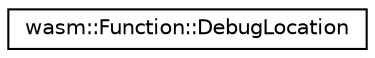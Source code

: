 digraph "Graphical Class Hierarchy"
{
  edge [fontname="Helvetica",fontsize="10",labelfontname="Helvetica",labelfontsize="10"];
  node [fontname="Helvetica",fontsize="10",shape=record];
  rankdir="LR";
  Node0 [label="wasm::Function::DebugLocation",height=0.2,width=0.4,color="black", fillcolor="white", style="filled",URL="$structwasm_1_1_function_1_1_debug_location.html"];
}
